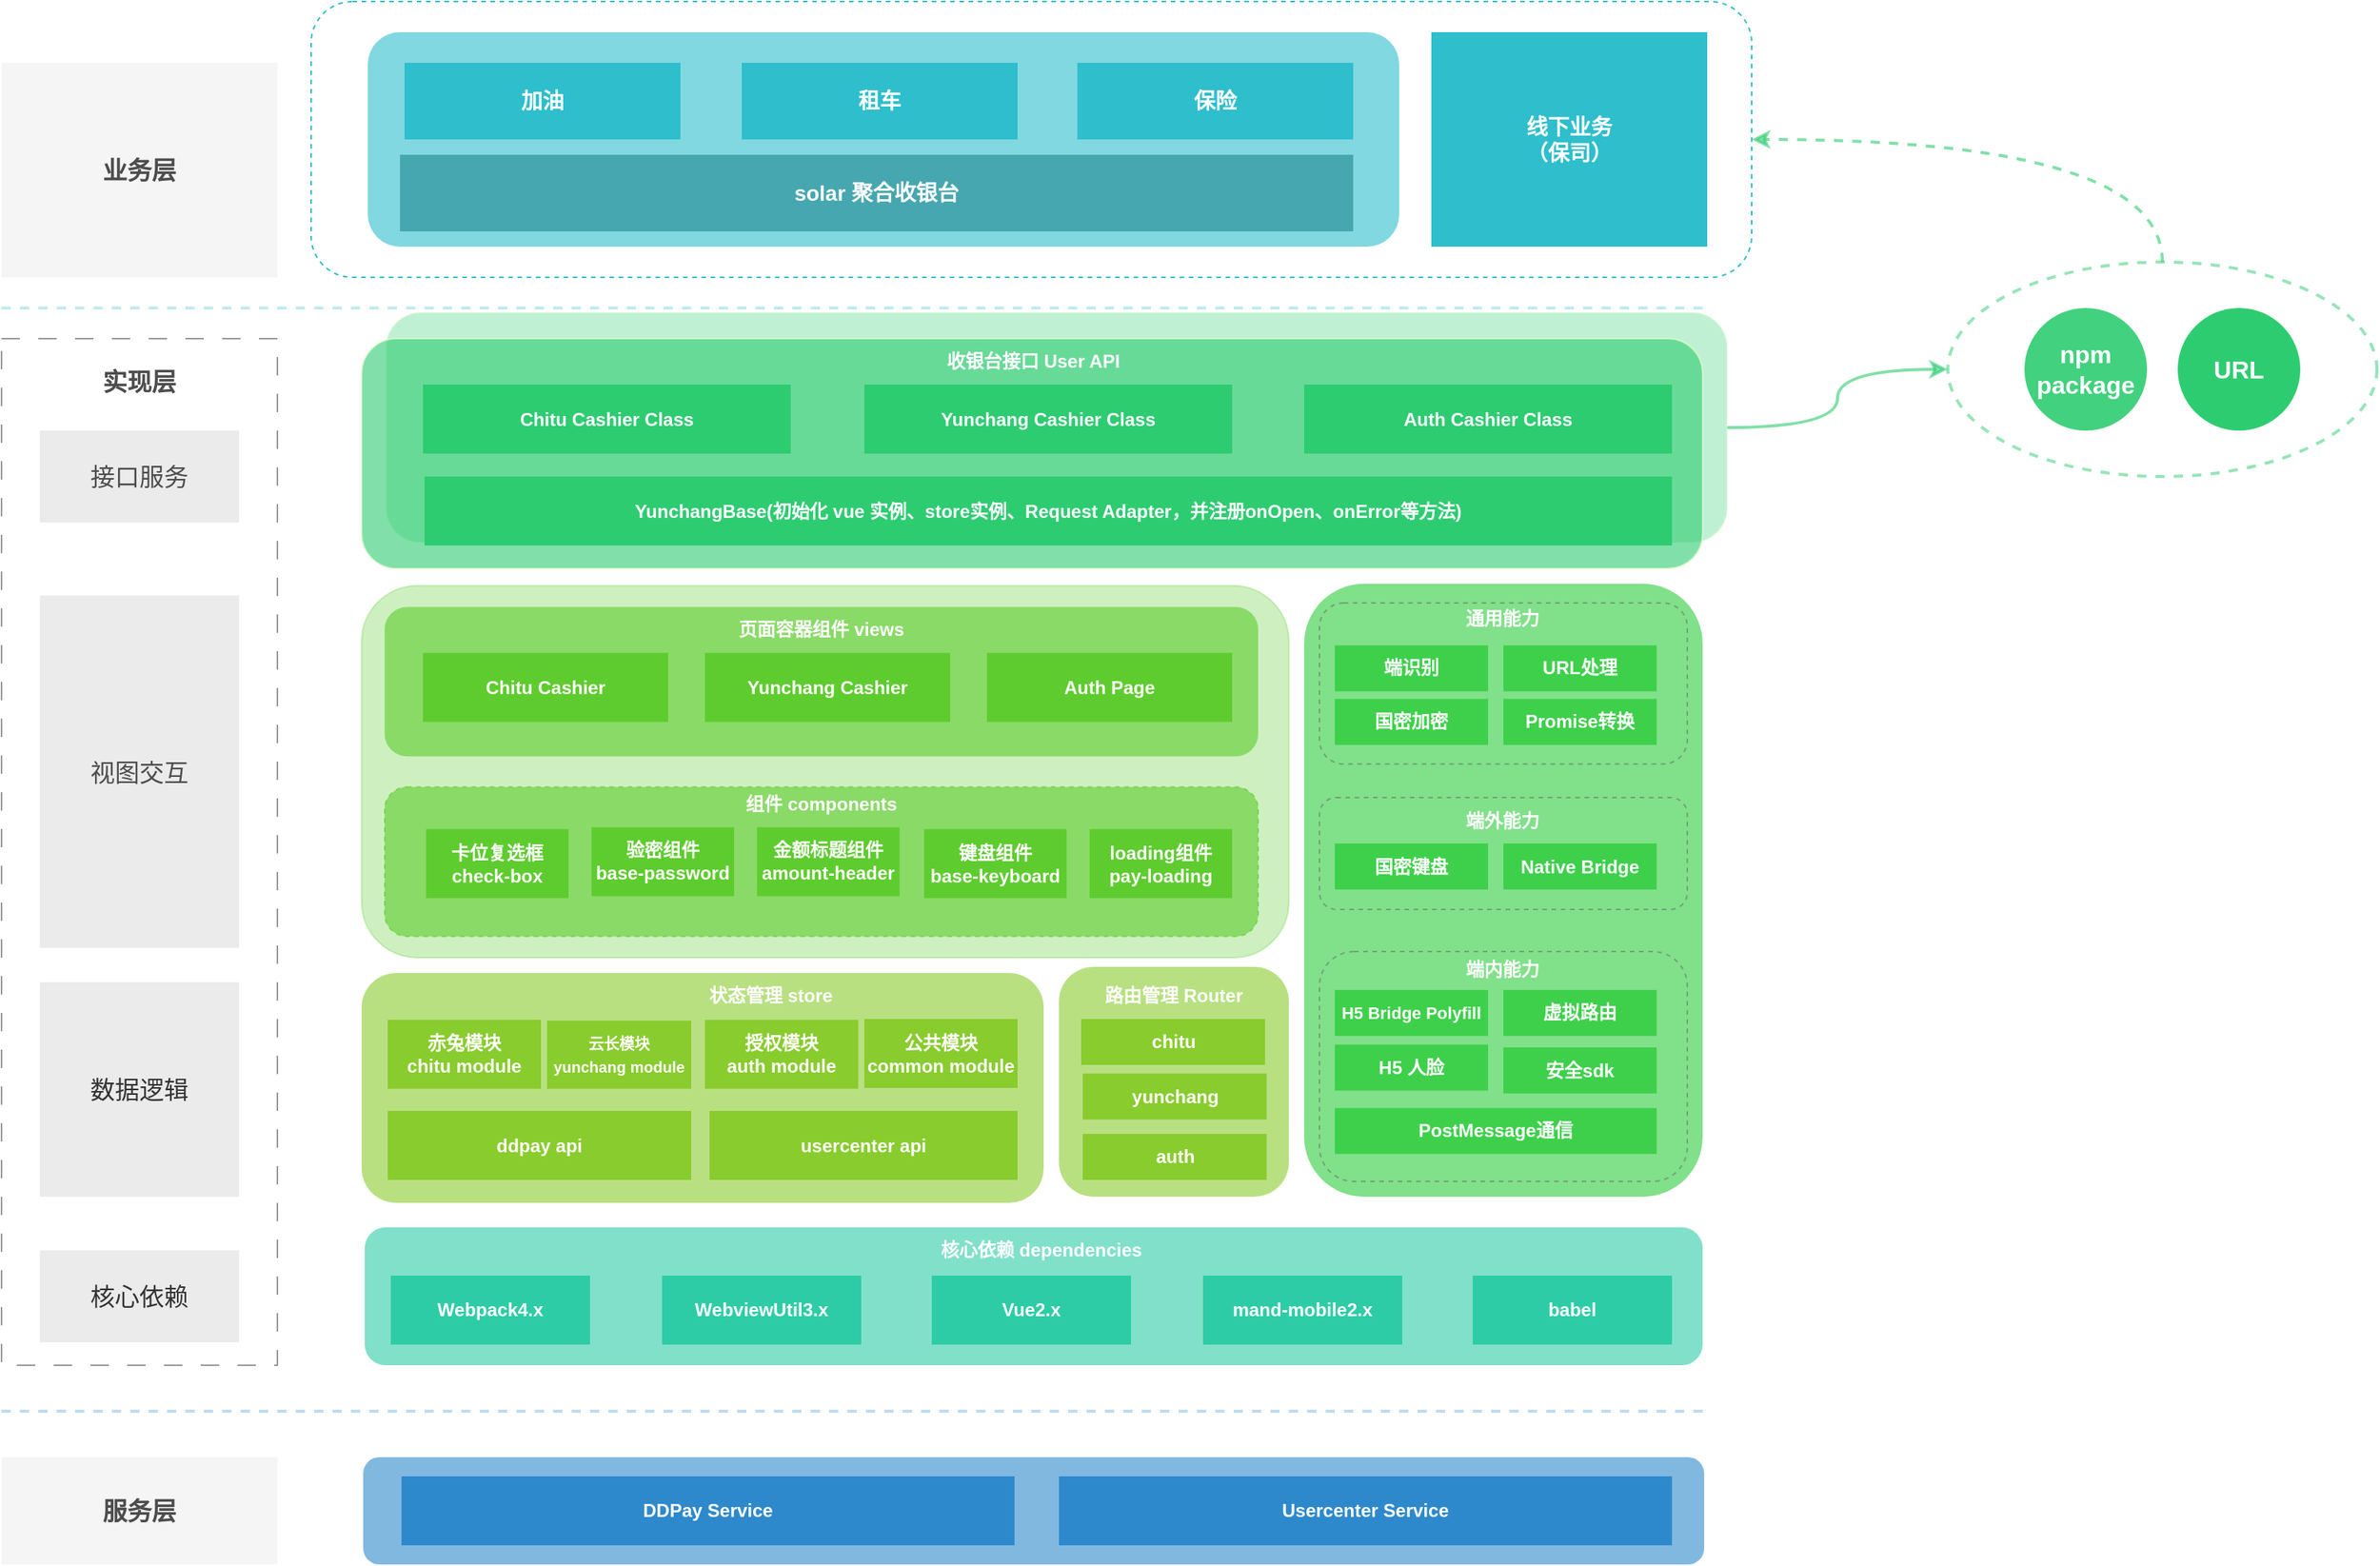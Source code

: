 <mxfile version="22.1.8" type="github">
  <diagram name="第 1 页" id="GGUch8PBxxLQfr5ORZUA">
    <mxGraphModel dx="1912" dy="1048" grid="1" gridSize="10" guides="1" tooltips="1" connect="1" arrows="1" fold="1" page="1" pageScale="1" pageWidth="827" pageHeight="1169" math="0" shadow="0">
      <root>
        <mxCell id="0" />
        <mxCell id="1" parent="0" />
        <mxCell id="tyBWiqdXj7CT22cmNioW-52" value="" style="rounded=1;whiteSpace=wrap;html=1;fillColor=#2ecc3c;dashed=1;labelBackgroundColor=none;strokeColor=none;opacity=60;" parent="1" vertex="1">
          <mxGeometry x="900" y="440" width="260" height="400" as="geometry" />
        </mxCell>
        <mxCell id="n-YF-1pe-g2PU01LNGiE-7" value="" style="rounded=1;whiteSpace=wrap;html=1;fillColor=none;dashed=1;labelBackgroundColor=none;strokeColor=#666666;opacity=50;strokeWidth=1;gradientColor=default;" vertex="1" parent="1">
          <mxGeometry x="910" y="680" width="240" height="150" as="geometry" />
        </mxCell>
        <mxCell id="n-YF-1pe-g2PU01LNGiE-5" value="" style="rounded=1;whiteSpace=wrap;html=1;fillColor=none;dashed=1;labelBackgroundColor=none;strokeColor=#666666;opacity=50;strokeWidth=1;gradientColor=default;" vertex="1" parent="1">
          <mxGeometry x="910" y="452.5" width="240" height="105.12" as="geometry" />
        </mxCell>
        <mxCell id="gwuaD-GeZfBtRJ5TRG_n-8" value="" style="rounded=1;whiteSpace=wrap;html=1;fillColor=none;dashed=1;strokeColor=#2EBECC;" parent="1" vertex="1">
          <mxGeometry x="252" y="60" width="940" height="180" as="geometry" />
        </mxCell>
        <mxCell id="gwuaD-GeZfBtRJ5TRG_n-12" style="edgeStyle=orthogonalEdgeStyle;rounded=0;orthogonalLoop=1;jettySize=auto;html=1;exitX=0.5;exitY=0;exitDx=0;exitDy=0;entryX=1;entryY=0.5;entryDx=0;entryDy=0;curved=1;strokeColor=#2ECC71;dashed=1;strokeWidth=2;opacity=60;" parent="1" source="gwuaD-GeZfBtRJ5TRG_n-6" target="gwuaD-GeZfBtRJ5TRG_n-8" edge="1">
          <mxGeometry relative="1" as="geometry" />
        </mxCell>
        <mxCell id="gwuaD-GeZfBtRJ5TRG_n-6" value="" style="ellipse;whiteSpace=wrap;html=1;fillColor=none;dashed=1;strokeColor=#2ECC71;fontColor=#2ECC71;opacity=50;strokeWidth=2;" parent="1" vertex="1">
          <mxGeometry x="1320" y="230" width="280" height="140" as="geometry" />
        </mxCell>
        <mxCell id="gwuaD-GeZfBtRJ5TRG_n-2" style="edgeStyle=orthogonalEdgeStyle;rounded=0;orthogonalLoop=1;jettySize=auto;html=1;exitX=1;exitY=0.5;exitDx=0;exitDy=0;strokeColor=#2ECC71;entryX=0;entryY=0.5;entryDx=0;entryDy=0;curved=1;strokeWidth=2;opacity=60;" parent="1" source="gwuaD-GeZfBtRJ5TRG_n-1" target="gwuaD-GeZfBtRJ5TRG_n-6" edge="1">
          <mxGeometry relative="1" as="geometry">
            <mxPoint x="1310" y="380" as="targetPoint" />
          </mxGeometry>
        </mxCell>
        <mxCell id="gwuaD-GeZfBtRJ5TRG_n-1" value="" style="rounded=1;whiteSpace=wrap;html=1;fillColor=#2ECC71;labelBackgroundColor=none;strokeColor=#E6FFCC;opacity=30;fontColor=#FFFFFF;fontStyle=1" parent="1" vertex="1">
          <mxGeometry x="301" y="263" width="875" height="150" as="geometry" />
        </mxCell>
        <mxCell id="tyBWiqdXj7CT22cmNioW-110" value="" style="rounded=1;whiteSpace=wrap;html=1;fillColor=#2ebecc;dashed=1;labelBackgroundColor=none;strokeColor=none;opacity=60;" parent="1" vertex="1">
          <mxGeometry x="289" y="80" width="673" height="140" as="geometry" />
        </mxCell>
        <mxCell id="tyBWiqdXj7CT22cmNioW-64" value="H5 人脸" style="rounded=0;whiteSpace=wrap;html=1;labelBackgroundColor=none;fontColor=#FFFFFF;fontStyle=1;fillColor=#2ecc3c;strokeColor=none;opacity=80;" parent="1" vertex="1">
          <mxGeometry x="920" y="740.72" width="100" height="30" as="geometry" />
        </mxCell>
        <mxCell id="tyBWiqdXj7CT22cmNioW-66" value="端识别" style="rounded=0;whiteSpace=wrap;html=1;labelBackgroundColor=none;fontColor=#FFFFFF;fontStyle=1;fillColor=#2ecc3c;strokeColor=none;opacity=80;" parent="1" vertex="1">
          <mxGeometry x="920" y="480.18" width="100" height="30" as="geometry" />
        </mxCell>
        <mxCell id="tyBWiqdXj7CT22cmNioW-67" value="&lt;font style=&quot;font-size: 11px;&quot;&gt;H5 Bridge Polyfill&lt;/font&gt;" style="rounded=0;whiteSpace=wrap;html=1;labelBackgroundColor=none;fontColor=#FFFFFF;fontStyle=1;fillColor=#2ecc3c;strokeColor=none;opacity=80;" parent="1" vertex="1">
          <mxGeometry x="920" y="705.09" width="100" height="30" as="geometry" />
        </mxCell>
        <mxCell id="tyBWiqdXj7CT22cmNioW-87" value="PostMessage通信" style="rounded=0;whiteSpace=wrap;html=1;labelBackgroundColor=none;fontColor=#FFFFFF;fontStyle=1;fillColor=#2ecc3c;strokeColor=none;opacity=80;" parent="1" vertex="1">
          <mxGeometry x="920" y="782.13" width="210" height="30" as="geometry" />
        </mxCell>
        <mxCell id="tyBWiqdXj7CT22cmNioW-104" value="" style="rounded=1;whiteSpace=wrap;html=1;fillColor=#5ECC2E;labelBackgroundColor=none;strokeColor=#5ecc2e;opacity=30;fontColor=#FFFFFF;fontStyle=1" parent="1" vertex="1">
          <mxGeometry x="285" y="441.25" width="605" height="242.75" as="geometry" />
        </mxCell>
        <mxCell id="tyBWiqdXj7CT22cmNioW-49" value="" style="rounded=1;whiteSpace=wrap;html=1;fillColor=#5ECC2E;dashed=1;labelBackgroundColor=none;strokeColor=none;opacity=60;fontColor=#FFFFFF;fontStyle=1" parent="1" vertex="1">
          <mxGeometry x="300" y="455.12" width="570" height="97.5" as="geometry" />
        </mxCell>
        <mxCell id="tyBWiqdXj7CT22cmNioW-39" value="" style="rounded=1;whiteSpace=wrap;html=1;fillColor=#2ECC71;labelBackgroundColor=none;strokeColor=#E6FFCC;opacity=60;fontColor=#FFFFFF;fontStyle=1" parent="1" vertex="1">
          <mxGeometry x="285" y="280" width="875" height="150" as="geometry" />
        </mxCell>
        <mxCell id="tyBWiqdXj7CT22cmNioW-1" value="Chitu Cashier" style="rounded=0;whiteSpace=wrap;html=1;flipH=1;labelBackgroundColor=none;fillColor=#5ecc2e;fontColor=#FFFFFF;fontStyle=1;strokeColor=none;" parent="1" vertex="1">
          <mxGeometry x="325" y="485.12" width="160" height="45" as="geometry" />
        </mxCell>
        <mxCell id="tyBWiqdXj7CT22cmNioW-5" value="Yunchang Cashier" style="rounded=0;whiteSpace=wrap;html=1;flipH=1;labelBackgroundColor=none;fillColor=#5ecc2e;fontColor=#FFFFFF;fontStyle=1;strokeColor=none;" parent="1" vertex="1">
          <mxGeometry x="509" y="485.12" width="160" height="45" as="geometry" />
        </mxCell>
        <mxCell id="tyBWiqdXj7CT22cmNioW-6" value="Auth Page" style="rounded=0;whiteSpace=wrap;html=1;flipH=1;labelBackgroundColor=none;fillColor=#5ecc2e;fontColor=#FFFFFF;fontStyle=1;strokeColor=none;" parent="1" vertex="1">
          <mxGeometry x="693" y="485.12" width="160" height="45" as="geometry" />
        </mxCell>
        <mxCell id="tyBWiqdXj7CT22cmNioW-7" value="加油" style="rounded=0;whiteSpace=wrap;html=1;labelBackgroundColor=none;fillColor=#2ebecc;strokeColor=none;fontSize=14;fontStyle=1;fontColor=#FFFFFF;" parent="1" vertex="1">
          <mxGeometry x="313" y="100" width="180" height="50" as="geometry" />
        </mxCell>
        <mxCell id="tyBWiqdXj7CT22cmNioW-8" value="租车" style="rounded=0;whiteSpace=wrap;html=1;labelBackgroundColor=none;fillColor=#2ebecc;strokeColor=none;fontSize=14;fontStyle=1;fontColor=#FFFFFF;" parent="1" vertex="1">
          <mxGeometry x="533" y="100" width="180" height="50" as="geometry" />
        </mxCell>
        <mxCell id="tyBWiqdXj7CT22cmNioW-9" value="保险" style="rounded=0;whiteSpace=wrap;html=1;labelBackgroundColor=none;fillColor=#2ebecc;strokeColor=none;fontSize=14;fontStyle=1;fontColor=#FFFFFF;" parent="1" vertex="1">
          <mxGeometry x="752" y="100" width="180" height="50" as="geometry" />
        </mxCell>
        <mxCell id="tyBWiqdXj7CT22cmNioW-10" value="线下业务&lt;br&gt;（保司）" style="rounded=0;whiteSpace=wrap;html=1;labelBackgroundColor=none;fillColor=#2ebecc;strokeColor=none;fontSize=14;fontStyle=1;fontColor=#FFFFFF;" parent="1" vertex="1">
          <mxGeometry x="983" y="80" width="180" height="140" as="geometry" />
        </mxCell>
        <mxCell id="tyBWiqdXj7CT22cmNioW-28" value="Chitu Cashier Class" style="rounded=0;whiteSpace=wrap;html=1;labelBackgroundColor=none;fillColor=#2ecc71;strokeColor=none;fontColor=#FFFFFF;fontStyle=1" parent="1" vertex="1">
          <mxGeometry x="325" y="310" width="240" height="45" as="geometry" />
        </mxCell>
        <mxCell id="tyBWiqdXj7CT22cmNioW-14" value="YunchangBase(初始化 vue 实例、store实例、Request Adapter，并注册onOpen、onError等方法)" style="rounded=0;whiteSpace=wrap;html=1;labelBackgroundColor=none;fillColor=#2ecc71;strokeColor=none;fontColor=#FFFFFF;fontStyle=1" parent="1" vertex="1">
          <mxGeometry x="326" y="370" width="814" height="45" as="geometry" />
        </mxCell>
        <mxCell id="tyBWiqdXj7CT22cmNioW-40" value="" style="rounded=1;whiteSpace=wrap;html=1;fillColor=#5ECC2E;dashed=1;labelBackgroundColor=none;strokeColor=#5ecc2e;opacity=60;fontColor=#FFFFFF;fontStyle=1" parent="1" vertex="1">
          <mxGeometry x="300" y="572.62" width="570" height="97.5" as="geometry" />
        </mxCell>
        <mxCell id="tyBWiqdXj7CT22cmNioW-41" value="卡位复选框&lt;br&gt;check-box" style="rounded=0;whiteSpace=wrap;html=1;labelBackgroundColor=none;fillColor=#5ecc2e;fontColor=#FFFFFF;fontStyle=1;strokeColor=none;flipH=0;" parent="1" vertex="1">
          <mxGeometry x="327" y="600.12" width="93" height="45" as="geometry" />
        </mxCell>
        <mxCell id="tyBWiqdXj7CT22cmNioW-43" value="验密组件&lt;br&gt;base-password" style="rounded=0;whiteSpace=wrap;html=1;labelBackgroundColor=none;fillColor=#5ecc2e;fontColor=#FFFFFF;fontStyle=1;strokeColor=none;flipH=0;" parent="1" vertex="1">
          <mxGeometry x="435" y="598.87" width="93" height="45" as="geometry" />
        </mxCell>
        <mxCell id="tyBWiqdXj7CT22cmNioW-44" value="金额标题组件&lt;br&gt;amount-header" style="rounded=0;whiteSpace=wrap;html=1;labelBackgroundColor=none;fillColor=#5ecc2e;fontColor=#FFFFFF;fontStyle=1;strokeColor=none;flipH=0;" parent="1" vertex="1">
          <mxGeometry x="543" y="598.87" width="93" height="45" as="geometry" />
        </mxCell>
        <mxCell id="tyBWiqdXj7CT22cmNioW-46" value="键盘组件&lt;br&gt;base-keyboard" style="rounded=0;whiteSpace=wrap;html=1;labelBackgroundColor=none;fillColor=#5ecc2e;fontColor=#FFFFFF;fontStyle=1;strokeColor=none;flipH=0;" parent="1" vertex="1">
          <mxGeometry x="652" y="600.12" width="93" height="45" as="geometry" />
        </mxCell>
        <mxCell id="tyBWiqdXj7CT22cmNioW-47" value="组件 components" style="text;html=1;strokeColor=none;fillColor=none;align=center;verticalAlign=middle;whiteSpace=wrap;rounded=0;labelBackgroundColor=none;fontColor=#FFFFFF;fontStyle=1" parent="1" vertex="1">
          <mxGeometry x="526.25" y="568.87" width="117.5" height="30" as="geometry" />
        </mxCell>
        <mxCell id="tyBWiqdXj7CT22cmNioW-50" value="页面容器组件 views" style="text;html=1;strokeColor=none;fillColor=none;align=center;verticalAlign=middle;whiteSpace=wrap;rounded=0;labelBackgroundColor=none;fontColor=#FFFFFF;fontStyle=1" parent="1" vertex="1">
          <mxGeometry x="520" y="455.12" width="130" height="30" as="geometry" />
        </mxCell>
        <mxCell id="tyBWiqdXj7CT22cmNioW-54" value="" style="rounded=1;whiteSpace=wrap;html=1;fillColor=#89CC2e;dashed=1;labelBackgroundColor=none;strokeColor=none;opacity=60;fontColor=#FFFFFF;fontStyle=1" parent="1" vertex="1">
          <mxGeometry x="285" y="694" width="445" height="150" as="geometry" />
        </mxCell>
        <mxCell id="tyBWiqdXj7CT22cmNioW-55" value="状态管理 store" style="text;html=1;strokeColor=none;fillColor=none;align=center;verticalAlign=middle;whiteSpace=wrap;rounded=0;labelBackgroundColor=none;fontColor=#FFFFFF;fontStyle=1" parent="1" vertex="1">
          <mxGeometry x="287" y="694" width="530" height="30" as="geometry" />
        </mxCell>
        <mxCell id="tyBWiqdXj7CT22cmNioW-56" value="ddpay&amp;nbsp;api" style="rounded=0;whiteSpace=wrap;html=1;flipH=0;labelBackgroundColor=none;strokeColor=none;fillColor=#89CC2e;fontColor=#FFFFFF;fontStyle=1" parent="1" vertex="1">
          <mxGeometry x="302" y="784" width="198" height="45" as="geometry" />
        </mxCell>
        <mxCell id="tyBWiqdXj7CT22cmNioW-58" value="赤兔模块&lt;br&gt;chitu module" style="rounded=0;whiteSpace=wrap;html=1;flipH=0;labelBackgroundColor=none;strokeColor=none;fillColor=#89CC2e;fontColor=#FFFFFF;fontStyle=1" parent="1" vertex="1">
          <mxGeometry x="302" y="724.56" width="100" height="45" as="geometry" />
        </mxCell>
        <mxCell id="tyBWiqdXj7CT22cmNioW-60" value="&lt;font style=&quot;font-size: 10px;&quot;&gt;云长模块&lt;br&gt;yunchang module&lt;/font&gt;" style="rounded=0;whiteSpace=wrap;html=1;flipH=0;labelBackgroundColor=none;strokeColor=none;fillColor=#89CC2e;fontColor=#FFFFFF;fontStyle=1" parent="1" vertex="1">
          <mxGeometry x="406" y="725.12" width="94" height="44.44" as="geometry" />
        </mxCell>
        <mxCell id="tyBWiqdXj7CT22cmNioW-61" value="授权模块&lt;br&gt;auth module" style="rounded=0;whiteSpace=wrap;html=1;flipH=0;labelBackgroundColor=none;strokeColor=none;fillColor=#89CC2e;fontColor=#FFFFFF;fontStyle=1" parent="1" vertex="1">
          <mxGeometry x="509" y="724.56" width="100" height="45" as="geometry" />
        </mxCell>
        <mxCell id="tyBWiqdXj7CT22cmNioW-62" value="公共模块&lt;br&gt;common module" style="rounded=0;whiteSpace=wrap;html=1;flipH=0;labelBackgroundColor=none;strokeColor=none;fillColor=#89CC2e;fontColor=#FFFFFF;fontStyle=1" parent="1" vertex="1">
          <mxGeometry x="613" y="724" width="100" height="45" as="geometry" />
        </mxCell>
        <mxCell id="tyBWiqdXj7CT22cmNioW-68" value="" style="rounded=1;whiteSpace=wrap;html=1;fillColor=#2e89cc;dashed=1;labelBackgroundColor=none;strokeColor=none;opacity=60;" parent="1" vertex="1">
          <mxGeometry x="286" y="1010" width="875" height="70" as="geometry" />
        </mxCell>
        <mxCell id="tyBWiqdXj7CT22cmNioW-36" value="DDPay Service" style="rounded=0;whiteSpace=wrap;html=1;labelBackgroundColor=none;fillColor=#2e89cc;strokeColor=none;fontStyle=1;fontColor=#FFFFFF;" parent="1" vertex="1">
          <mxGeometry x="311" y="1022.5" width="400" height="45" as="geometry" />
        </mxCell>
        <mxCell id="tyBWiqdXj7CT22cmNioW-37" value="Usercenter Service" style="rounded=0;whiteSpace=wrap;html=1;labelBackgroundColor=none;fillColor=#2e89cc;strokeColor=none;fontStyle=1;fontColor=#FFFFFF;" parent="1" vertex="1">
          <mxGeometry x="740" y="1022.5" width="400" height="45" as="geometry" />
        </mxCell>
        <mxCell id="tyBWiqdXj7CT22cmNioW-71" value="usercenter api" style="rounded=0;whiteSpace=wrap;html=1;flipH=0;labelBackgroundColor=none;strokeColor=none;fillColor=#89CC2e;fontColor=#FFFFFF;fontStyle=1" parent="1" vertex="1">
          <mxGeometry x="512" y="784" width="201" height="45" as="geometry" />
        </mxCell>
        <mxCell id="tyBWiqdXj7CT22cmNioW-75" value="" style="rounded=1;whiteSpace=wrap;html=1;fillColor=#2ecca6;dashed=1;labelBackgroundColor=none;strokeColor=none;opacity=60;fontStyle=1;fontColor=#FFFFFF;" parent="1" vertex="1">
          <mxGeometry x="287" y="860" width="873" height="90" as="geometry" />
        </mxCell>
        <mxCell id="tyBWiqdXj7CT22cmNioW-77" value="Webpack4.x" style="rounded=0;whiteSpace=wrap;html=1;flipH=0;labelBackgroundColor=none;strokeColor=none;fillColor=#2ecca6;fontStyle=1;fontColor=#FFFFFF;" parent="1" vertex="1">
          <mxGeometry x="304" y="891.5" width="130" height="45" as="geometry" />
        </mxCell>
        <mxCell id="tyBWiqdXj7CT22cmNioW-78" value="WebviewUtil3.x" style="rounded=0;whiteSpace=wrap;html=1;flipH=0;labelBackgroundColor=none;strokeColor=none;fillColor=#2ecca6;fontStyle=1;fontColor=#FFFFFF;" parent="1" vertex="1">
          <mxGeometry x="481" y="891.5" width="130" height="45" as="geometry" />
        </mxCell>
        <mxCell id="tyBWiqdXj7CT22cmNioW-79" value="Vue2.x" style="rounded=0;whiteSpace=wrap;html=1;flipH=0;labelBackgroundColor=none;strokeColor=none;fillColor=#2ecca6;fontStyle=1;fontColor=#FFFFFF;" parent="1" vertex="1">
          <mxGeometry x="657" y="891.5" width="130" height="45" as="geometry" />
        </mxCell>
        <mxCell id="tyBWiqdXj7CT22cmNioW-80" value="mand-mobile2.x" style="rounded=0;whiteSpace=wrap;html=1;flipH=0;labelBackgroundColor=none;strokeColor=none;fillColor=#2ecca6;fontStyle=1;fontColor=#FFFFFF;" parent="1" vertex="1">
          <mxGeometry x="834" y="891.5" width="130" height="45" as="geometry" />
        </mxCell>
        <mxCell id="tyBWiqdXj7CT22cmNioW-81" value="babel" style="rounded=0;whiteSpace=wrap;html=1;flipH=0;labelBackgroundColor=none;strokeColor=none;fillColor=#2ecca6;fontStyle=1;fontColor=#FFFFFF;" parent="1" vertex="1">
          <mxGeometry x="1010" y="891.5" width="130" height="45" as="geometry" />
        </mxCell>
        <mxCell id="tyBWiqdXj7CT22cmNioW-82" value="" style="endArrow=none;dashed=1;html=1;rounded=0;labelBackgroundColor=none;fontColor=default;strokeColor=#2E89CC;strokeWidth=2;opacity=30;" parent="1" edge="1">
          <mxGeometry width="50" height="50" relative="1" as="geometry">
            <mxPoint x="50" y="980" as="sourcePoint" />
            <mxPoint x="1160" y="980" as="targetPoint" />
          </mxGeometry>
        </mxCell>
        <mxCell id="tyBWiqdXj7CT22cmNioW-85" value="loading组件&lt;br&gt;pay-loading" style="rounded=0;whiteSpace=wrap;html=1;labelBackgroundColor=none;fillColor=#5ecc2e;fontColor=#FFFFFF;fontStyle=1;strokeColor=none;flipH=0;" parent="1" vertex="1">
          <mxGeometry x="760" y="600.12" width="93" height="45" as="geometry" />
        </mxCell>
        <mxCell id="tyBWiqdXj7CT22cmNioW-86" value="&lt;span style=&quot;font-size: 18px;&quot;&gt;视图交互层&lt;/span&gt;" style="text;html=1;strokeColor=none;fillColor=none;align=center;verticalAlign=middle;whiteSpace=wrap;rounded=0;labelBackgroundColor=none;fontColor=#FFFFFF;fontStyle=1" parent="1" vertex="1">
          <mxGeometry x="170" y="561.75" width="100" height="30" as="geometry" />
        </mxCell>
        <mxCell id="tyBWiqdXj7CT22cmNioW-89" value="" style="rounded=1;whiteSpace=wrap;html=1;fillColor=#89CC2e;dashed=1;labelBackgroundColor=none;strokeColor=none;opacity=60;fontColor=#FFFFFF;fontStyle=1" parent="1" vertex="1">
          <mxGeometry x="740" y="690" width="150" height="150" as="geometry" />
        </mxCell>
        <mxCell id="tyBWiqdXj7CT22cmNioW-90" value="路由管理 Router" style="text;html=1;strokeColor=none;fillColor=none;align=center;verticalAlign=middle;whiteSpace=wrap;rounded=0;labelBackgroundColor=none;fontColor=#FFFFFF;fontStyle=1" parent="1" vertex="1">
          <mxGeometry x="745" y="694" width="140" height="30" as="geometry" />
        </mxCell>
        <mxCell id="tyBWiqdXj7CT22cmNioW-91" value="chitu" style="rounded=0;whiteSpace=wrap;html=1;flipH=0;labelBackgroundColor=none;strokeColor=none;fillColor=#89CC2e;fontColor=#FFFFFF;fontStyle=1" parent="1" vertex="1">
          <mxGeometry x="754.5" y="724" width="120" height="30" as="geometry" />
        </mxCell>
        <mxCell id="tyBWiqdXj7CT22cmNioW-92" value="yunchang" style="rounded=0;whiteSpace=wrap;html=1;flipH=0;labelBackgroundColor=none;strokeColor=none;fillColor=#89CC2e;fontColor=#FFFFFF;fontStyle=1" parent="1" vertex="1">
          <mxGeometry x="755.5" y="759.63" width="120" height="30" as="geometry" />
        </mxCell>
        <mxCell id="tyBWiqdXj7CT22cmNioW-93" value="auth" style="rounded=0;whiteSpace=wrap;html=1;flipH=0;labelBackgroundColor=none;strokeColor=none;fillColor=#89CC2e;fontColor=#FFFFFF;fontStyle=1" parent="1" vertex="1">
          <mxGeometry x="755.5" y="799" width="120" height="30" as="geometry" />
        </mxCell>
        <mxCell id="tyBWiqdXj7CT22cmNioW-100" value="Yunchang Cashier Class" style="rounded=0;whiteSpace=wrap;html=1;labelBackgroundColor=none;fillColor=#2ecc71;strokeColor=none;fontColor=#FFFFFF;fontStyle=1" parent="1" vertex="1">
          <mxGeometry x="613" y="310" width="240" height="45" as="geometry" />
        </mxCell>
        <mxCell id="tyBWiqdXj7CT22cmNioW-101" value="Auth Cashier Class" style="rounded=0;whiteSpace=wrap;html=1;labelBackgroundColor=none;fillColor=#2ECC71;strokeColor=none;fontColor=#FFFFFF;fontStyle=1" parent="1" vertex="1">
          <mxGeometry x="900" y="310" width="240" height="45" as="geometry" />
        </mxCell>
        <mxCell id="tyBWiqdXj7CT22cmNioW-106" value="" style="endArrow=none;html=1;rounded=0;labelBackgroundColor=none;fontColor=#FFFFFF;strokeColor=#2EBECC;fontStyle=1;dashed=1;strokeWidth=2;opacity=30;" parent="1" edge="1">
          <mxGeometry width="50" height="50" relative="1" as="geometry">
            <mxPoint x="50" y="260" as="sourcePoint" />
            <mxPoint x="1160" y="260" as="targetPoint" />
          </mxGeometry>
        </mxCell>
        <mxCell id="tyBWiqdXj7CT22cmNioW-108" value="虚拟路由" style="rounded=0;whiteSpace=wrap;html=1;labelBackgroundColor=none;fontColor=#FFFFFF;fontStyle=1;fillColor=#2ecc3c;strokeColor=none;opacity=80;" parent="1" vertex="1">
          <mxGeometry x="1030" y="705.09" width="100" height="30" as="geometry" />
        </mxCell>
        <mxCell id="tyBWiqdXj7CT22cmNioW-109" value="核心依赖 dependencies" style="text;html=1;strokeColor=none;fillColor=none;align=center;verticalAlign=middle;whiteSpace=wrap;rounded=0;labelBackgroundColor=none;fontColor=#FFFFFF;fontStyle=1" parent="1" vertex="1">
          <mxGeometry x="297" y="860" width="863" height="30" as="geometry" />
        </mxCell>
        <mxCell id="tyBWiqdXj7CT22cmNioW-112" value="收银台接口 User API&amp;nbsp;" style="text;html=1;strokeColor=none;fillColor=none;align=center;verticalAlign=middle;whiteSpace=wrap;rounded=0;labelBackgroundColor=none;fontColor=#FFFFFF;fontStyle=1" parent="1" vertex="1">
          <mxGeometry x="659.5" y="280" width="130" height="30" as="geometry" />
        </mxCell>
        <mxCell id="tyBWiqdXj7CT22cmNioW-119" value="&lt;font style=&quot;font-size: 16px;&quot; color=&quot;#4d4d4d&quot;&gt;&lt;b&gt;业务层&lt;/b&gt;&lt;/font&gt;" style="rounded=0;whiteSpace=wrap;html=1;fillColor=#f5f5f5;strokeColor=none;fontColor=#333333;" parent="1" vertex="1">
          <mxGeometry x="50" y="100" width="180" height="140" as="geometry" />
        </mxCell>
        <mxCell id="tyBWiqdXj7CT22cmNioW-120" value="&lt;font style=&quot;font-size: 16px;&quot; color=&quot;#4d4d4d&quot;&gt;&lt;b&gt;实现层&lt;br&gt;&lt;br&gt;&lt;br&gt;&lt;br&gt;&lt;br&gt;&lt;br&gt;&lt;br&gt;&lt;br&gt;&lt;br&gt;&lt;br&gt;&lt;br&gt;&lt;br&gt;&lt;br&gt;&lt;br&gt;&lt;br&gt;&lt;br&gt;&lt;br&gt;&lt;br&gt;&lt;br&gt;&lt;br&gt;&lt;br&gt;&lt;br&gt;&lt;br&gt;&lt;br&gt;&lt;br&gt;&lt;br&gt;&lt;br&gt;&lt;br&gt;&lt;br&gt;&lt;br&gt;&lt;br&gt;&lt;br&gt;&lt;/b&gt;&lt;br&gt;&lt;/font&gt;" style="rounded=0;whiteSpace=wrap;html=1;fillColor=none;strokeColor=default;fontColor=#333333;dashed=1;dashPattern=12 12;opacity=40;" parent="1" vertex="1">
          <mxGeometry x="50" y="280" width="180" height="670" as="geometry" />
        </mxCell>
        <mxCell id="tyBWiqdXj7CT22cmNioW-121" value="&lt;font style=&quot;font-size: 16px;&quot; color=&quot;#4d4d4d&quot;&gt;服务层&lt;/font&gt;" style="rounded=0;whiteSpace=wrap;html=1;fillColor=#f5f5f5;strokeColor=none;fontColor=#333333;fontStyle=1" parent="1" vertex="1">
          <mxGeometry x="50" y="1010" width="180" height="70" as="geometry" />
        </mxCell>
        <mxCell id="tyBWiqdXj7CT22cmNioW-129" value="solar 聚合收银台" style="rounded=0;whiteSpace=wrap;html=1;labelBackgroundColor=none;fillColor=#218791;strokeColor=none;fontSize=14;fontStyle=1;fontColor=#FFFFFF;opacity=60;" parent="1" vertex="1">
          <mxGeometry x="310" y="160" width="622" height="50" as="geometry" />
        </mxCell>
        <mxCell id="tyBWiqdXj7CT22cmNioW-132" value="&lt;font color=&quot;#4d4d4d&quot;&gt;&lt;span style=&quot;font-size: 16px;&quot;&gt;接口服务&lt;/span&gt;&lt;/font&gt;" style="rounded=0;whiteSpace=wrap;html=1;fillColor=#E6E6E6;strokeColor=none;fontColor=#333333;opacity=80;" parent="1" vertex="1">
          <mxGeometry x="75" y="340" width="130" height="60" as="geometry" />
        </mxCell>
        <mxCell id="tyBWiqdXj7CT22cmNioW-133" value="&lt;font color=&quot;#4d4d4d&quot;&gt;&lt;span style=&quot;font-size: 16px;&quot;&gt;视图交互&lt;/span&gt;&lt;/font&gt;" style="rounded=0;whiteSpace=wrap;html=1;fillColor=#E6E6E6;strokeColor=none;fontColor=#333333;opacity=80;" parent="1" vertex="1">
          <mxGeometry x="75" y="447.62" width="130" height="230" as="geometry" />
        </mxCell>
        <mxCell id="tyBWiqdXj7CT22cmNioW-134" value="&lt;font style=&quot;font-size: 16px;&quot;&gt;数据逻辑&lt;/font&gt;" style="rounded=0;whiteSpace=wrap;html=1;fillColor=#E6E6E6;strokeColor=none;fontColor=#333333;opacity=80;" parent="1" vertex="1">
          <mxGeometry x="75" y="700" width="130" height="140" as="geometry" />
        </mxCell>
        <mxCell id="tyBWiqdXj7CT22cmNioW-135" value="&lt;font style=&quot;font-size: 16px;&quot;&gt;核心依赖&lt;/font&gt;" style="rounded=0;whiteSpace=wrap;html=1;fillColor=#E6E6E6;strokeColor=none;fontColor=#333333;opacity=80;" parent="1" vertex="1">
          <mxGeometry x="75" y="875" width="130" height="60" as="geometry" />
        </mxCell>
        <mxCell id="gwuaD-GeZfBtRJ5TRG_n-4" value="npm package" style="ellipse;whiteSpace=wrap;html=1;aspect=fixed;strokeColor=none;fillColor=#2ECC71;fontColor=#FFFFFF;fontSize=16;opacity=90;fontStyle=1" parent="1" vertex="1">
          <mxGeometry x="1370" y="260" width="80" height="80" as="geometry" />
        </mxCell>
        <mxCell id="gwuaD-GeZfBtRJ5TRG_n-5" value="URL" style="ellipse;whiteSpace=wrap;html=1;aspect=fixed;strokeColor=none;fillColor=#2ECC71;fontColor=#FFFFFF;fontSize=16;fontStyle=1;gradientColor=none;" parent="1" vertex="1">
          <mxGeometry x="1470" y="260" width="80" height="80" as="geometry" />
        </mxCell>
        <mxCell id="gwuaD-GeZfBtRJ5TRG_n-16" value="H5 polyfill" style="text;html=1;strokeColor=none;fillColor=none;align=center;verticalAlign=middle;whiteSpace=wrap;rounded=0;labelBackgroundColor=none;fontColor=#FFFFFF;fontStyle=1" parent="1" vertex="1">
          <mxGeometry x="1267.5" y="641.97" width="85" height="30" as="geometry" />
        </mxCell>
        <mxCell id="n-YF-1pe-g2PU01LNGiE-6" value="" style="rounded=1;whiteSpace=wrap;html=1;fillColor=none;dashed=1;labelBackgroundColor=none;strokeColor=#666666;opacity=50;strokeWidth=1;gradientColor=default;" vertex="1" parent="1">
          <mxGeometry x="910" y="579.5" width="240" height="73" as="geometry" />
        </mxCell>
        <mxCell id="n-YF-1pe-g2PU01LNGiE-8" value="通用能力" style="text;html=1;strokeColor=none;fillColor=none;align=center;verticalAlign=middle;whiteSpace=wrap;rounded=0;labelBackgroundColor=none;fontColor=#FFFFFF;fontStyle=1" vertex="1" parent="1">
          <mxGeometry x="975.42" y="447.62" width="109.16" height="30" as="geometry" />
        </mxCell>
        <mxCell id="n-YF-1pe-g2PU01LNGiE-9" value="端外能力" style="text;html=1;strokeColor=none;fillColor=none;align=center;verticalAlign=middle;whiteSpace=wrap;rounded=0;labelBackgroundColor=none;fontColor=#FFFFFF;fontStyle=1" vertex="1" parent="1">
          <mxGeometry x="975.42" y="579.5" width="109.16" height="30" as="geometry" />
        </mxCell>
        <mxCell id="n-YF-1pe-g2PU01LNGiE-10" value="端内能力" style="text;html=1;strokeColor=none;fillColor=none;align=center;verticalAlign=middle;whiteSpace=wrap;rounded=0;labelBackgroundColor=none;fontColor=#FFFFFF;fontStyle=1" vertex="1" parent="1">
          <mxGeometry x="975.42" y="676.78" width="109.16" height="30" as="geometry" />
        </mxCell>
        <mxCell id="n-YF-1pe-g2PU01LNGiE-11" value="URL处理" style="rounded=0;whiteSpace=wrap;html=1;labelBackgroundColor=none;fontColor=#FFFFFF;fontStyle=1;fillColor=#2ecc3c;strokeColor=none;opacity=80;" vertex="1" parent="1">
          <mxGeometry x="1030" y="480.18" width="100" height="30" as="geometry" />
        </mxCell>
        <mxCell id="n-YF-1pe-g2PU01LNGiE-12" value="Promise转换" style="rounded=0;whiteSpace=wrap;html=1;labelBackgroundColor=none;fontColor=#FFFFFF;fontStyle=1;fillColor=#2ecc3c;strokeColor=none;opacity=80;" vertex="1" parent="1">
          <mxGeometry x="1030" y="515.12" width="100" height="30" as="geometry" />
        </mxCell>
        <mxCell id="n-YF-1pe-g2PU01LNGiE-13" value="国密加密" style="rounded=0;whiteSpace=wrap;html=1;labelBackgroundColor=none;fontColor=#FFFFFF;fontStyle=1;fillColor=#2ecc3c;strokeColor=none;opacity=80;" vertex="1" parent="1">
          <mxGeometry x="920" y="515.12" width="100" height="30" as="geometry" />
        </mxCell>
        <mxCell id="n-YF-1pe-g2PU01LNGiE-17" style="edgeStyle=orthogonalEdgeStyle;rounded=0;orthogonalLoop=1;jettySize=auto;html=1;exitX=0.5;exitY=1;exitDx=0;exitDy=0;" edge="1" parent="1" source="n-YF-1pe-g2PU01LNGiE-9" target="n-YF-1pe-g2PU01LNGiE-9">
          <mxGeometry relative="1" as="geometry" />
        </mxCell>
        <mxCell id="n-YF-1pe-g2PU01LNGiE-18" value="国密键盘" style="rounded=0;whiteSpace=wrap;html=1;labelBackgroundColor=none;fontColor=#FFFFFF;fontStyle=1;fillColor=#2ecc3c;strokeColor=none;opacity=80;" vertex="1" parent="1">
          <mxGeometry x="920" y="609.5" width="100" height="30" as="geometry" />
        </mxCell>
        <mxCell id="n-YF-1pe-g2PU01LNGiE-19" value="Native Bridge" style="rounded=0;whiteSpace=wrap;html=1;labelBackgroundColor=none;fontColor=#FFFFFF;fontStyle=1;fillColor=#2ecc3c;strokeColor=none;opacity=80;" vertex="1" parent="1">
          <mxGeometry x="1030" y="609.5" width="100" height="30" as="geometry" />
        </mxCell>
        <mxCell id="n-YF-1pe-g2PU01LNGiE-20" value="安全sdk" style="rounded=0;whiteSpace=wrap;html=1;labelBackgroundColor=none;fontColor=#FFFFFF;fontStyle=1;fillColor=#2ecc3c;strokeColor=none;opacity=80;" vertex="1" parent="1">
          <mxGeometry x="1030" y="742.59" width="100" height="30" as="geometry" />
        </mxCell>
      </root>
    </mxGraphModel>
  </diagram>
</mxfile>
